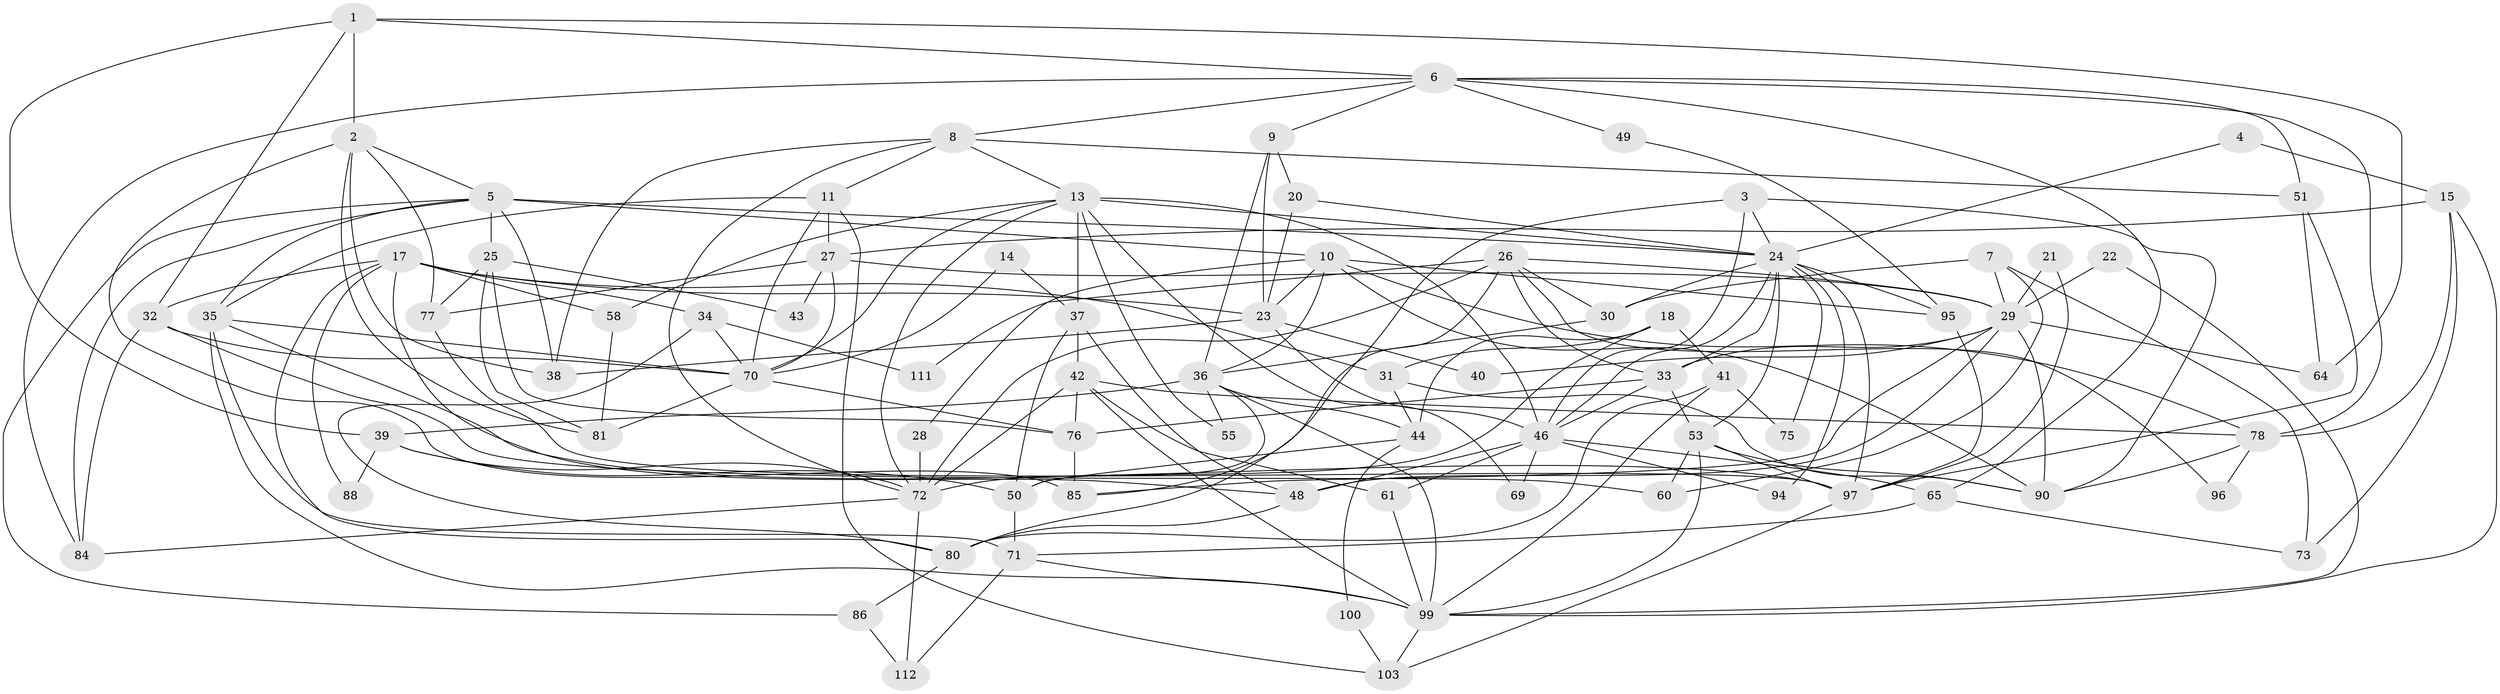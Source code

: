 // original degree distribution, {4: 0.37168141592920356, 2: 0.1592920353982301, 3: 0.21238938053097345, 5: 0.13274336283185842, 6: 0.061946902654867256, 9: 0.02654867256637168, 7: 0.017699115044247787, 10: 0.008849557522123894, 8: 0.008849557522123894}
// Generated by graph-tools (version 1.1) at 2025/41/03/06/25 10:41:59]
// undirected, 78 vertices, 188 edges
graph export_dot {
graph [start="1"]
  node [color=gray90,style=filled];
  1 [super="+47"];
  2 [super="+83"];
  3;
  4;
  5 [super="+12"];
  6 [super="+79"];
  7 [super="+45"];
  8 [super="+110"];
  9;
  10 [super="+107"];
  11 [super="+16"];
  13 [super="+106"];
  14;
  15;
  17 [super="+19"];
  18;
  20;
  21;
  22;
  23 [super="+66"];
  24 [super="+92"];
  25 [super="+102"];
  26 [super="+59"];
  27 [super="+68"];
  28;
  29 [super="+74"];
  30;
  31 [super="+62"];
  32;
  33 [super="+91"];
  34;
  35 [super="+57"];
  36 [super="+89"];
  37 [super="+52"];
  38 [super="+82"];
  39;
  40;
  41;
  42 [super="+56"];
  43;
  44 [super="+104"];
  46 [super="+87"];
  48 [super="+63"];
  49;
  50;
  51 [super="+54"];
  53 [super="+67"];
  55;
  58;
  60;
  61;
  64;
  65;
  69;
  70;
  71;
  72 [super="+93"];
  73;
  75;
  76 [super="+113"];
  77;
  78 [super="+109"];
  80 [super="+105"];
  81;
  84;
  85;
  86;
  88;
  90 [super="+98"];
  94;
  95;
  96;
  97 [super="+108"];
  99 [super="+101"];
  100;
  103;
  111;
  112;
  1 -- 6;
  1 -- 32;
  1 -- 2;
  1 -- 64;
  1 -- 39;
  2 -- 81;
  2 -- 85;
  2 -- 77;
  2 -- 38;
  2 -- 5;
  3 -- 46;
  3 -- 24;
  3 -- 80;
  3 -- 90;
  4 -- 15;
  4 -- 24;
  5 -- 84;
  5 -- 24;
  5 -- 25;
  5 -- 35;
  5 -- 38;
  5 -- 86;
  5 -- 10;
  6 -- 9;
  6 -- 65;
  6 -- 49;
  6 -- 84;
  6 -- 8;
  6 -- 78;
  6 -- 51;
  7 -- 30;
  7 -- 60;
  7 -- 73;
  7 -- 29;
  8 -- 11;
  8 -- 38;
  8 -- 13;
  8 -- 72;
  8 -- 51;
  9 -- 20;
  9 -- 23;
  9 -- 36;
  10 -- 90;
  10 -- 95;
  10 -- 78;
  10 -- 28;
  10 -- 36;
  10 -- 23;
  11 -- 70;
  11 -- 103;
  11 -- 27;
  11 -- 35;
  13 -- 70;
  13 -- 24;
  13 -- 37;
  13 -- 72;
  13 -- 69;
  13 -- 55;
  13 -- 58;
  13 -- 46;
  14 -- 37;
  14 -- 70;
  15 -- 27;
  15 -- 73;
  15 -- 99;
  15 -- 78;
  17 -- 58;
  17 -- 32;
  17 -- 34;
  17 -- 88;
  17 -- 31;
  17 -- 23;
  17 -- 80;
  17 -- 48;
  18 -- 41;
  18 -- 31;
  18 -- 44;
  18 -- 72;
  20 -- 24;
  20 -- 23;
  21 -- 97;
  21 -- 29;
  22 -- 29;
  22 -- 99;
  23 -- 46;
  23 -- 38;
  23 -- 40;
  24 -- 75;
  24 -- 94;
  24 -- 95;
  24 -- 30;
  24 -- 46;
  24 -- 53;
  24 -- 97;
  24 -- 33;
  25 -- 77;
  25 -- 43;
  25 -- 76 [weight=2];
  25 -- 81;
  26 -- 72 [weight=2];
  26 -- 29;
  26 -- 30;
  26 -- 96;
  26 -- 111;
  26 -- 33;
  26 -- 85;
  27 -- 43;
  27 -- 77;
  27 -- 29;
  27 -- 70;
  28 -- 72;
  29 -- 85;
  29 -- 33;
  29 -- 64 [weight=2];
  29 -- 48;
  29 -- 40;
  29 -- 90;
  30 -- 36;
  31 -- 44;
  31 -- 90;
  32 -- 60;
  32 -- 70;
  32 -- 84;
  33 -- 76;
  33 -- 53;
  33 -- 46;
  34 -- 80;
  34 -- 70;
  34 -- 111;
  35 -- 70;
  35 -- 97;
  35 -- 99;
  35 -- 71;
  36 -- 39;
  36 -- 50;
  36 -- 44;
  36 -- 99;
  36 -- 55;
  37 -- 48;
  37 -- 50;
  37 -- 42;
  39 -- 50;
  39 -- 88;
  39 -- 72;
  41 -- 75;
  41 -- 99;
  41 -- 80;
  42 -- 72;
  42 -- 99;
  42 -- 78;
  42 -- 61;
  42 -- 76;
  44 -- 50;
  44 -- 100;
  46 -- 61;
  46 -- 65;
  46 -- 69;
  46 -- 94;
  46 -- 48;
  48 -- 80;
  49 -- 95;
  50 -- 71;
  51 -- 64;
  51 -- 97;
  53 -- 60;
  53 -- 97;
  53 -- 99;
  53 -- 90;
  58 -- 81;
  61 -- 99;
  65 -- 71;
  65 -- 73;
  70 -- 81;
  70 -- 76;
  71 -- 99;
  71 -- 112;
  72 -- 84;
  72 -- 112;
  76 -- 85;
  77 -- 97;
  78 -- 90;
  78 -- 96;
  80 -- 86;
  86 -- 112;
  95 -- 97;
  97 -- 103;
  99 -- 103;
  100 -- 103;
}

